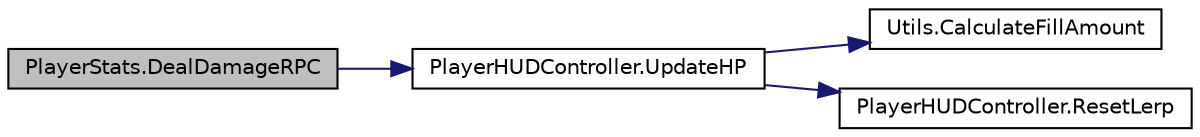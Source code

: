 digraph "PlayerStats.DealDamageRPC"
{
 // INTERACTIVE_SVG=YES
 // LATEX_PDF_SIZE
  bgcolor="transparent";
  edge [fontname="Helvetica",fontsize="10",labelfontname="Helvetica",labelfontsize="10"];
  node [fontname="Helvetica",fontsize="10",shape=record];
  rankdir="LR";
  Node1 [label="PlayerStats.DealDamageRPC",height=0.2,width=0.4,color="black", fillcolor="grey75", style="filled", fontcolor="black",tooltip=" "];
  Node1 -> Node2 [color="midnightblue",fontsize="10",style="solid",fontname="Helvetica"];
  Node2 [label="PlayerHUDController.UpdateHP",height=0.2,width=0.4,color="black",URL="$class_player_h_u_d_controller.html#ab2461120d3cfef6e83b38062b1373e04",tooltip=" "];
  Node2 -> Node3 [color="midnightblue",fontsize="10",style="solid",fontname="Helvetica"];
  Node3 [label="Utils.CalculateFillAmount",height=0.2,width=0.4,color="black",URL="$class_utils.html#a459472171f68c903c975020cc5b02fee",tooltip="Calculates the actual normalized fill amount for the image."];
  Node2 -> Node4 [color="midnightblue",fontsize="10",style="solid",fontname="Helvetica"];
  Node4 [label="PlayerHUDController.ResetLerp",height=0.2,width=0.4,color="black",URL="$class_player_h_u_d_controller.html#ad2c7c75671ae997600550e725a75e136",tooltip=" "];
}

